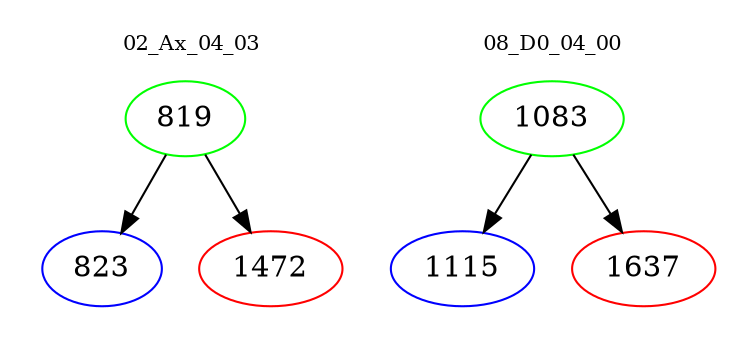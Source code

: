 digraph{
subgraph cluster_0 {
color = white
label = "02_Ax_04_03";
fontsize=10;
T0_819 [label="819", color="green"]
T0_819 -> T0_823 [color="black"]
T0_823 [label="823", color="blue"]
T0_819 -> T0_1472 [color="black"]
T0_1472 [label="1472", color="red"]
}
subgraph cluster_1 {
color = white
label = "08_D0_04_00";
fontsize=10;
T1_1083 [label="1083", color="green"]
T1_1083 -> T1_1115 [color="black"]
T1_1115 [label="1115", color="blue"]
T1_1083 -> T1_1637 [color="black"]
T1_1637 [label="1637", color="red"]
}
}

